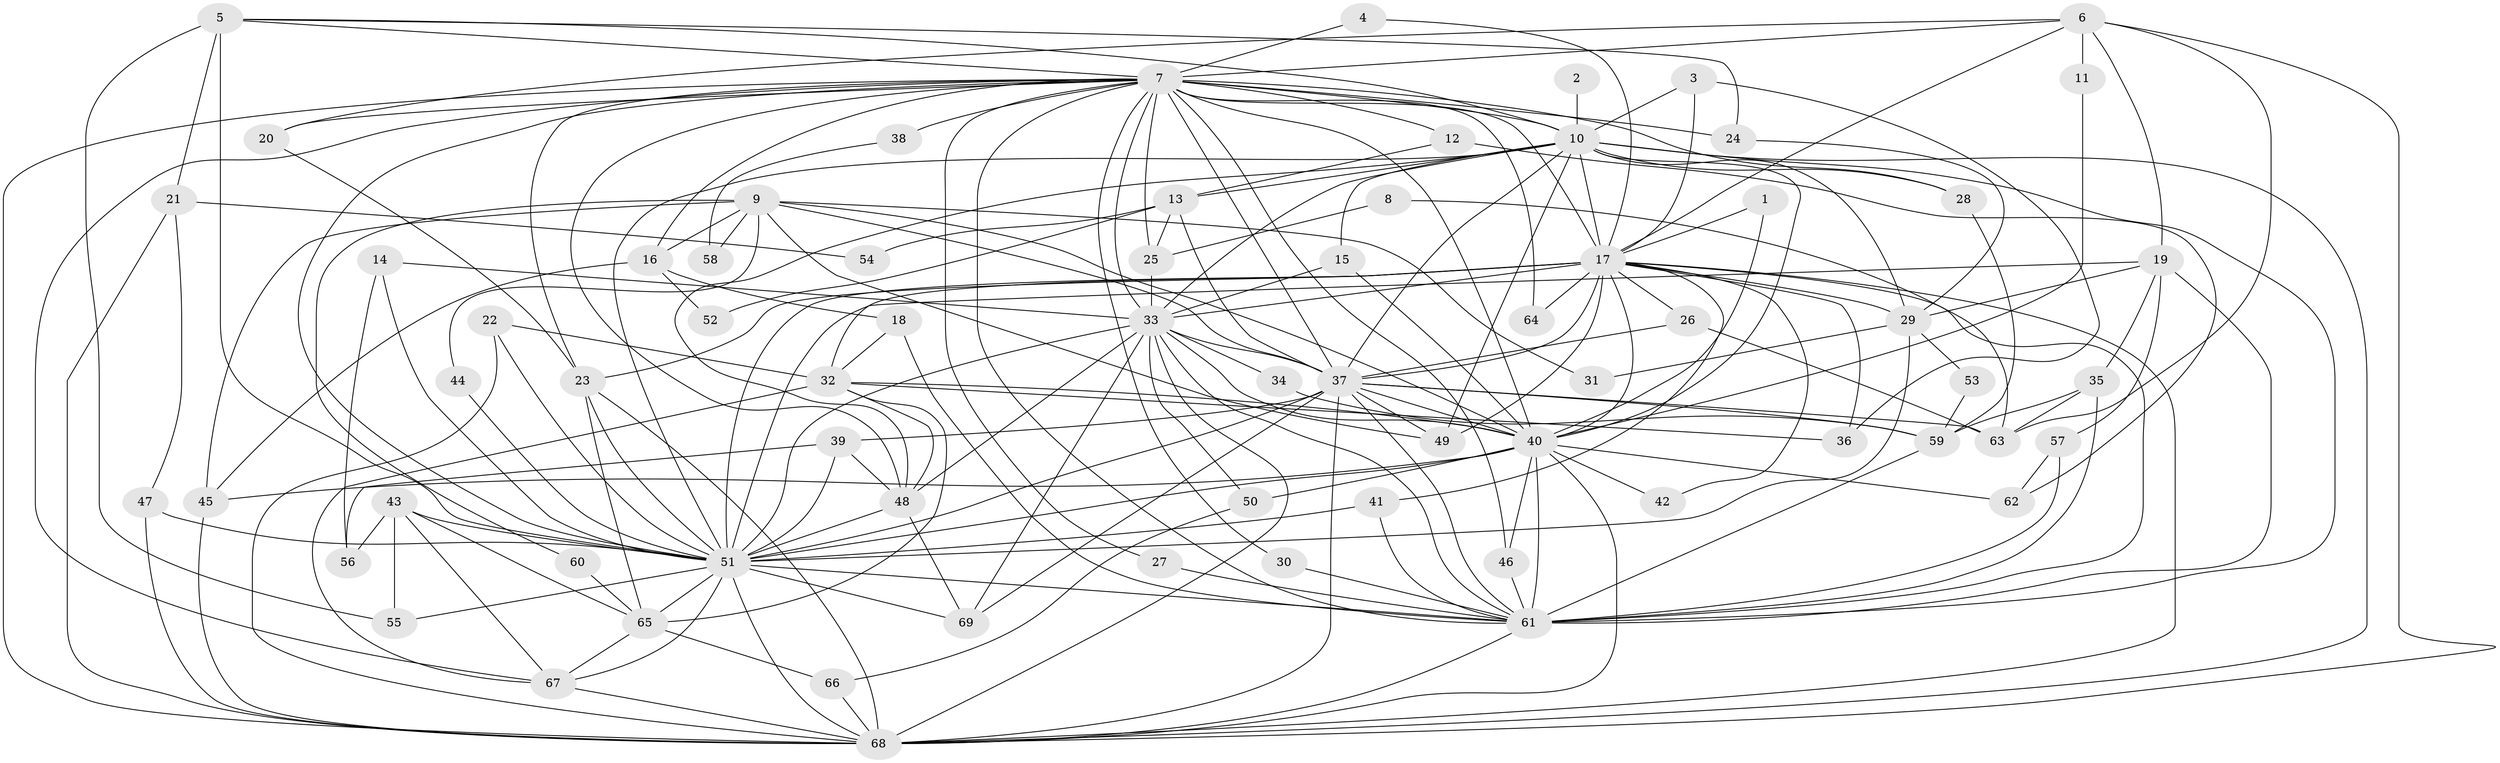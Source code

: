 // original degree distribution, {24: 0.007246376811594203, 22: 0.014492753623188406, 19: 0.021739130434782608, 33: 0.014492753623188406, 23: 0.007246376811594203, 16: 0.007246376811594203, 7: 0.021739130434782608, 6: 0.036231884057971016, 2: 0.5652173913043478, 3: 0.18115942028985507, 4: 0.057971014492753624, 8: 0.021739130434782608, 5: 0.036231884057971016, 9: 0.007246376811594203}
// Generated by graph-tools (version 1.1) at 2025/01/03/09/25 03:01:13]
// undirected, 69 vertices, 194 edges
graph export_dot {
graph [start="1"]
  node [color=gray90,style=filled];
  1;
  2;
  3;
  4;
  5;
  6;
  7;
  8;
  9;
  10;
  11;
  12;
  13;
  14;
  15;
  16;
  17;
  18;
  19;
  20;
  21;
  22;
  23;
  24;
  25;
  26;
  27;
  28;
  29;
  30;
  31;
  32;
  33;
  34;
  35;
  36;
  37;
  38;
  39;
  40;
  41;
  42;
  43;
  44;
  45;
  46;
  47;
  48;
  49;
  50;
  51;
  52;
  53;
  54;
  55;
  56;
  57;
  58;
  59;
  60;
  61;
  62;
  63;
  64;
  65;
  66;
  67;
  68;
  69;
  1 -- 17 [weight=1.0];
  1 -- 40 [weight=1.0];
  2 -- 10 [weight=1.0];
  3 -- 10 [weight=1.0];
  3 -- 17 [weight=1.0];
  3 -- 36 [weight=1.0];
  4 -- 7 [weight=1.0];
  4 -- 17 [weight=1.0];
  5 -- 7 [weight=1.0];
  5 -- 10 [weight=1.0];
  5 -- 21 [weight=2.0];
  5 -- 24 [weight=1.0];
  5 -- 51 [weight=1.0];
  5 -- 55 [weight=1.0];
  6 -- 7 [weight=1.0];
  6 -- 11 [weight=1.0];
  6 -- 17 [weight=1.0];
  6 -- 19 [weight=1.0];
  6 -- 20 [weight=1.0];
  6 -- 63 [weight=1.0];
  6 -- 68 [weight=1.0];
  7 -- 10 [weight=1.0];
  7 -- 12 [weight=1.0];
  7 -- 16 [weight=1.0];
  7 -- 17 [weight=3.0];
  7 -- 20 [weight=1.0];
  7 -- 23 [weight=1.0];
  7 -- 24 [weight=1.0];
  7 -- 25 [weight=1.0];
  7 -- 27 [weight=1.0];
  7 -- 28 [weight=1.0];
  7 -- 30 [weight=1.0];
  7 -- 33 [weight=1.0];
  7 -- 37 [weight=4.0];
  7 -- 38 [weight=2.0];
  7 -- 40 [weight=1.0];
  7 -- 46 [weight=1.0];
  7 -- 48 [weight=1.0];
  7 -- 51 [weight=2.0];
  7 -- 61 [weight=1.0];
  7 -- 64 [weight=1.0];
  7 -- 67 [weight=1.0];
  7 -- 68 [weight=1.0];
  8 -- 25 [weight=1.0];
  8 -- 63 [weight=1.0];
  9 -- 16 [weight=1.0];
  9 -- 31 [weight=1.0];
  9 -- 37 [weight=1.0];
  9 -- 40 [weight=1.0];
  9 -- 44 [weight=1.0];
  9 -- 45 [weight=1.0];
  9 -- 49 [weight=1.0];
  9 -- 58 [weight=1.0];
  9 -- 60 [weight=1.0];
  10 -- 13 [weight=1.0];
  10 -- 15 [weight=1.0];
  10 -- 17 [weight=2.0];
  10 -- 28 [weight=1.0];
  10 -- 29 [weight=1.0];
  10 -- 33 [weight=1.0];
  10 -- 37 [weight=1.0];
  10 -- 40 [weight=1.0];
  10 -- 48 [weight=1.0];
  10 -- 49 [weight=1.0];
  10 -- 51 [weight=1.0];
  10 -- 61 [weight=1.0];
  10 -- 68 [weight=1.0];
  11 -- 40 [weight=1.0];
  12 -- 13 [weight=1.0];
  12 -- 62 [weight=1.0];
  13 -- 25 [weight=1.0];
  13 -- 37 [weight=1.0];
  13 -- 52 [weight=1.0];
  13 -- 54 [weight=1.0];
  14 -- 33 [weight=1.0];
  14 -- 51 [weight=1.0];
  14 -- 56 [weight=1.0];
  15 -- 33 [weight=1.0];
  15 -- 40 [weight=1.0];
  16 -- 18 [weight=1.0];
  16 -- 45 [weight=1.0];
  16 -- 52 [weight=1.0];
  17 -- 23 [weight=1.0];
  17 -- 26 [weight=1.0];
  17 -- 29 [weight=1.0];
  17 -- 32 [weight=1.0];
  17 -- 33 [weight=3.0];
  17 -- 36 [weight=1.0];
  17 -- 37 [weight=3.0];
  17 -- 40 [weight=2.0];
  17 -- 41 [weight=1.0];
  17 -- 42 [weight=1.0];
  17 -- 49 [weight=1.0];
  17 -- 51 [weight=3.0];
  17 -- 61 [weight=3.0];
  17 -- 64 [weight=1.0];
  17 -- 68 [weight=2.0];
  18 -- 32 [weight=1.0];
  18 -- 61 [weight=1.0];
  19 -- 29 [weight=1.0];
  19 -- 35 [weight=1.0];
  19 -- 51 [weight=2.0];
  19 -- 57 [weight=1.0];
  19 -- 61 [weight=1.0];
  20 -- 23 [weight=1.0];
  21 -- 47 [weight=1.0];
  21 -- 54 [weight=1.0];
  21 -- 68 [weight=1.0];
  22 -- 32 [weight=1.0];
  22 -- 51 [weight=1.0];
  22 -- 68 [weight=1.0];
  23 -- 51 [weight=1.0];
  23 -- 65 [weight=1.0];
  23 -- 68 [weight=1.0];
  24 -- 29 [weight=1.0];
  25 -- 33 [weight=2.0];
  26 -- 37 [weight=1.0];
  26 -- 63 [weight=1.0];
  27 -- 61 [weight=1.0];
  28 -- 59 [weight=1.0];
  29 -- 31 [weight=1.0];
  29 -- 51 [weight=1.0];
  29 -- 53 [weight=1.0];
  30 -- 61 [weight=1.0];
  32 -- 36 [weight=1.0];
  32 -- 40 [weight=1.0];
  32 -- 48 [weight=1.0];
  32 -- 65 [weight=1.0];
  32 -- 67 [weight=1.0];
  33 -- 34 [weight=1.0];
  33 -- 37 [weight=2.0];
  33 -- 40 [weight=1.0];
  33 -- 48 [weight=1.0];
  33 -- 50 [weight=1.0];
  33 -- 51 [weight=3.0];
  33 -- 61 [weight=1.0];
  33 -- 68 [weight=1.0];
  33 -- 69 [weight=1.0];
  34 -- 59 [weight=1.0];
  35 -- 59 [weight=1.0];
  35 -- 61 [weight=1.0];
  35 -- 63 [weight=1.0];
  37 -- 39 [weight=1.0];
  37 -- 40 [weight=3.0];
  37 -- 49 [weight=1.0];
  37 -- 51 [weight=1.0];
  37 -- 59 [weight=1.0];
  37 -- 61 [weight=1.0];
  37 -- 63 [weight=1.0];
  37 -- 68 [weight=1.0];
  37 -- 69 [weight=1.0];
  38 -- 58 [weight=1.0];
  39 -- 48 [weight=1.0];
  39 -- 51 [weight=1.0];
  39 -- 56 [weight=1.0];
  40 -- 42 [weight=1.0];
  40 -- 45 [weight=1.0];
  40 -- 46 [weight=1.0];
  40 -- 50 [weight=1.0];
  40 -- 51 [weight=1.0];
  40 -- 61 [weight=2.0];
  40 -- 62 [weight=1.0];
  40 -- 68 [weight=2.0];
  41 -- 51 [weight=2.0];
  41 -- 61 [weight=1.0];
  43 -- 51 [weight=1.0];
  43 -- 55 [weight=1.0];
  43 -- 56 [weight=1.0];
  43 -- 65 [weight=1.0];
  43 -- 67 [weight=1.0];
  44 -- 51 [weight=1.0];
  45 -- 68 [weight=1.0];
  46 -- 61 [weight=2.0];
  47 -- 51 [weight=1.0];
  47 -- 68 [weight=1.0];
  48 -- 51 [weight=1.0];
  48 -- 69 [weight=1.0];
  50 -- 66 [weight=1.0];
  51 -- 55 [weight=1.0];
  51 -- 61 [weight=1.0];
  51 -- 65 [weight=2.0];
  51 -- 67 [weight=1.0];
  51 -- 68 [weight=2.0];
  51 -- 69 [weight=1.0];
  53 -- 59 [weight=1.0];
  57 -- 61 [weight=1.0];
  57 -- 62 [weight=1.0];
  59 -- 61 [weight=2.0];
  60 -- 65 [weight=1.0];
  61 -- 68 [weight=1.0];
  65 -- 66 [weight=1.0];
  65 -- 67 [weight=1.0];
  66 -- 68 [weight=1.0];
  67 -- 68 [weight=1.0];
}
